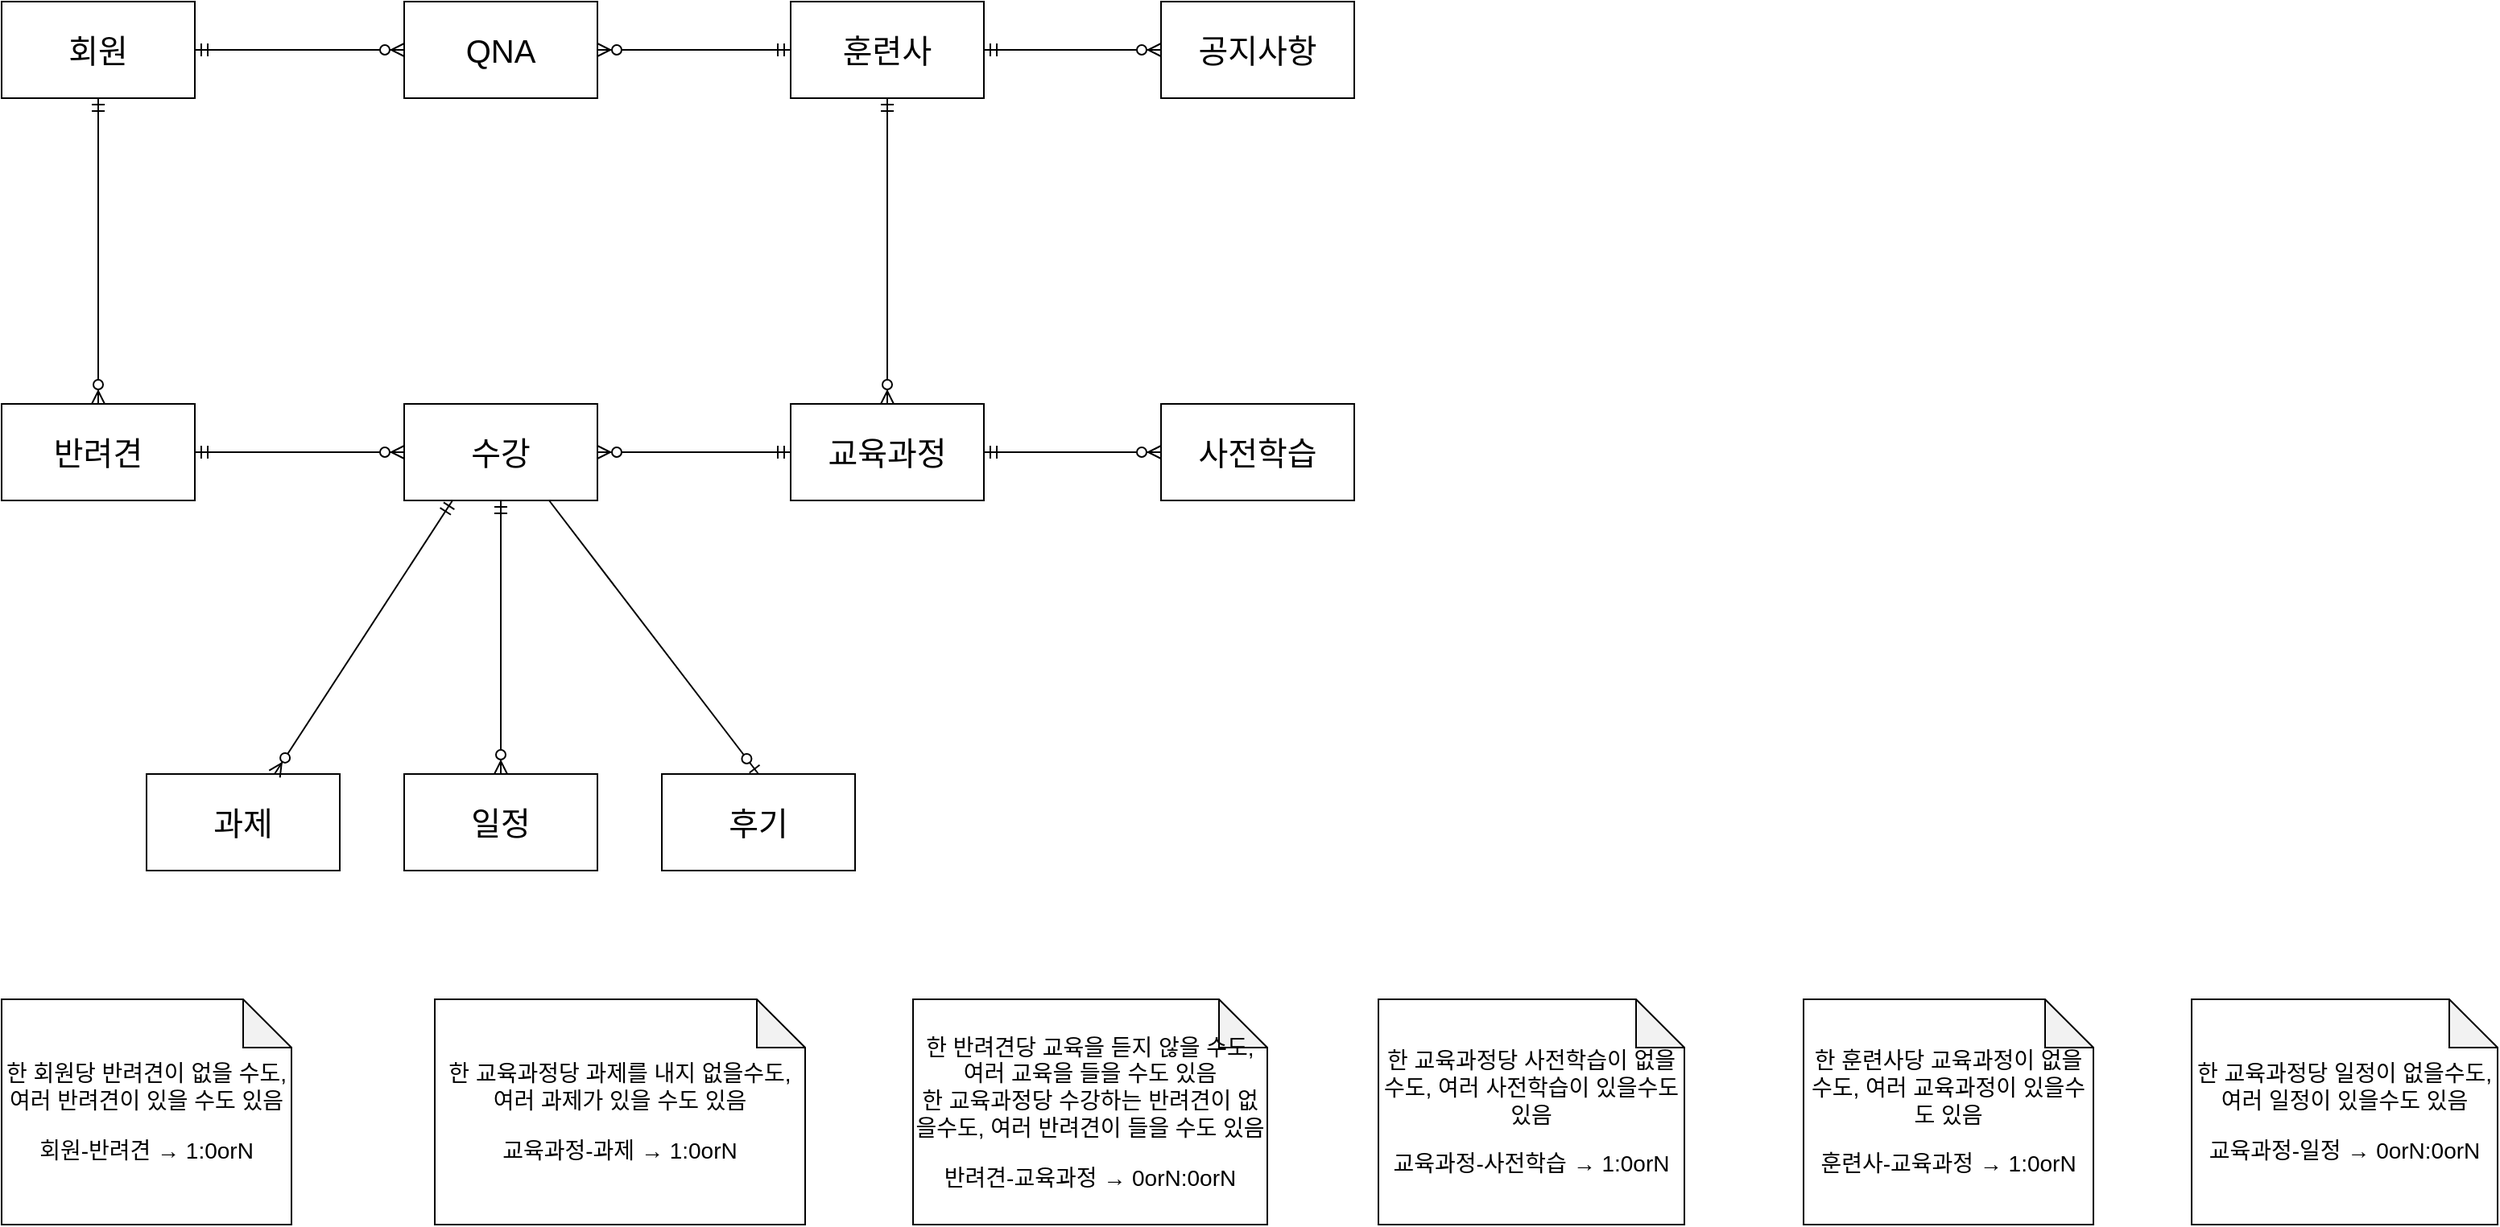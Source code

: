 <mxfile version="27.2.0">
  <diagram id="R2lEEEUBdFMjLlhIrx00" name="Page-1">
    <mxGraphModel grid="1" page="1" gridSize="10" guides="1" tooltips="1" connect="1" arrows="1" fold="1" pageScale="1" pageWidth="850" pageHeight="1100" math="0" shadow="0" extFonts="Permanent Marker^https://fonts.googleapis.com/css?family=Permanent+Marker">
      <root>
        <mxCell id="0" />
        <mxCell id="1" parent="0" />
        <mxCell id="C0zzthz2BNXIhy4phr6q-2" value="" style="group" connectable="0" vertex="1" parent="1">
          <mxGeometry x="-810" y="-440" width="1550" height="140" as="geometry" />
        </mxCell>
        <mxCell id="72rM4mF6JQVNHzhIrJ0m-15" value="&lt;p&gt;한 교육과정당 과제를 내지 없을수도, 여러 과제가 있을 수도 있음&lt;/p&gt;&lt;p&gt;교육과정-과제 → 1:0orN&lt;/p&gt;" style="shape=note;whiteSpace=wrap;html=1;backgroundOutline=1;darkOpacity=0.05;fontSize=14;" vertex="1" parent="C0zzthz2BNXIhy4phr6q-2">
          <mxGeometry x="269" width="230" height="140" as="geometry" />
        </mxCell>
        <mxCell id="72rM4mF6JQVNHzhIrJ0m-18" value="&lt;p&gt;한 반려견당 교육을 듣지 않을 수도, 여러 교육을 들을 수도 있음&lt;br&gt;한 교육과정당 수강하는 반려견이 없을수도, 여러 반려견이 들을 수도 있음&lt;/p&gt;&lt;p&gt;반려견-교육과정 →&amp;nbsp;&lt;span style=&quot;background-color: transparent; color: light-dark(rgb(0, 0, 0), rgb(255, 255, 255));&quot;&gt;0orN&lt;/span&gt;&lt;span style=&quot;background-color: transparent; color: light-dark(rgb(0, 0, 0), rgb(255, 255, 255));&quot;&gt;:0orN&lt;/span&gt;&lt;/p&gt;" style="shape=note;whiteSpace=wrap;html=1;backgroundOutline=1;darkOpacity=0.05;fontSize=14;" vertex="1" parent="C0zzthz2BNXIhy4phr6q-2">
          <mxGeometry x="566" width="220" height="140" as="geometry" />
        </mxCell>
        <mxCell id="72rM4mF6JQVNHzhIrJ0m-20" value="&lt;p&gt;한 회원당 반려견이 없을 수도, 여러 반려견이 있을 수도 있음&lt;/p&gt;&lt;p&gt;회원-반려견 → 1:0orN&lt;/p&gt;" style="shape=note;whiteSpace=wrap;html=1;backgroundOutline=1;darkOpacity=0.05;fontSize=14;" vertex="1" parent="C0zzthz2BNXIhy4phr6q-2">
          <mxGeometry width="180" height="140" as="geometry" />
        </mxCell>
        <mxCell id="f2GPkGOcdzGPrUjpqzGt-1" value="&lt;p&gt;한 훈련사당 교육과정이 없을수도, 여러 교육과정이 있을수도 있음&lt;/p&gt;&lt;p&gt;훈련사-교육과정 → 1:0orN&lt;/p&gt;" style="shape=note;whiteSpace=wrap;html=1;backgroundOutline=1;darkOpacity=0.05;fontSize=14;" vertex="1" parent="C0zzthz2BNXIhy4phr6q-2">
          <mxGeometry x="1119" width="180" height="140" as="geometry" />
        </mxCell>
        <mxCell id="f2GPkGOcdzGPrUjpqzGt-2" value="&lt;p&gt;한 교육과정당 사전학습이 없을수도, 여러 사전학습이 있을수도 있음&lt;/p&gt;&lt;p&gt;교육과정-사전학습 → 1:0orN&lt;/p&gt;" style="shape=note;whiteSpace=wrap;html=1;backgroundOutline=1;darkOpacity=0.05;fontSize=14;" vertex="1" parent="C0zzthz2BNXIhy4phr6q-2">
          <mxGeometry x="855" width="190" height="140" as="geometry" />
        </mxCell>
        <mxCell id="f2GPkGOcdzGPrUjpqzGt-3" value="&lt;p&gt;한 교육과정당 일정이 없을수도, 여러 일정이 있을수도 있음&lt;/p&gt;&lt;p&gt;교육과정-일정 →&amp;nbsp;&lt;span style=&quot;background-color: transparent; color: light-dark(rgb(0, 0, 0), rgb(255, 255, 255));&quot;&gt;0orN&lt;/span&gt;&lt;span style=&quot;background-color: transparent; color: light-dark(rgb(0, 0, 0), rgb(255, 255, 255));&quot;&gt;:0orN&lt;/span&gt;&lt;/p&gt;" style="shape=note;whiteSpace=wrap;html=1;backgroundOutline=1;darkOpacity=0.05;fontSize=14;" vertex="1" parent="C0zzthz2BNXIhy4phr6q-2">
          <mxGeometry x="1360" width="190" height="140" as="geometry" />
        </mxCell>
        <mxCell id="C0zzthz2BNXIhy4phr6q-3" value="" style="group" connectable="0" vertex="1" parent="1">
          <mxGeometry x="-810" y="-1060" width="840" height="540" as="geometry" />
        </mxCell>
        <mxCell id="72rM4mF6JQVNHzhIrJ0m-1" value="사전학습" style="rounded=0;whiteSpace=wrap;html=1;fontSize=20;" vertex="1" parent="C0zzthz2BNXIhy4phr6q-3">
          <mxGeometry x="720" y="250" width="120" height="60" as="geometry" />
        </mxCell>
        <mxCell id="72rM4mF6JQVNHzhIrJ0m-2" value="교육과정" style="rounded=0;whiteSpace=wrap;html=1;fontSize=20;" vertex="1" parent="C0zzthz2BNXIhy4phr6q-3">
          <mxGeometry x="490" y="250" width="120" height="60" as="geometry" />
        </mxCell>
        <mxCell id="72rM4mF6JQVNHzhIrJ0m-4" value="과제" style="rounded=0;whiteSpace=wrap;html=1;fontSize=20;" vertex="1" parent="C0zzthz2BNXIhy4phr6q-3">
          <mxGeometry x="90" y="480" width="120" height="60" as="geometry" />
        </mxCell>
        <mxCell id="72rM4mF6JQVNHzhIrJ0m-5" value="훈련사" style="rounded=0;whiteSpace=wrap;html=1;fontSize=20;" vertex="1" parent="C0zzthz2BNXIhy4phr6q-3">
          <mxGeometry x="490" width="120" height="60" as="geometry" />
        </mxCell>
        <mxCell id="72rM4mF6JQVNHzhIrJ0m-7" value="반려견" style="rounded=0;whiteSpace=wrap;html=1;fontSize=20;" vertex="1" parent="C0zzthz2BNXIhy4phr6q-3">
          <mxGeometry y="250" width="120" height="60" as="geometry" />
        </mxCell>
        <mxCell id="72rM4mF6JQVNHzhIrJ0m-8" value="회원" style="rounded=0;whiteSpace=wrap;html=1;fontSize=20;" vertex="1" parent="C0zzthz2BNXIhy4phr6q-3">
          <mxGeometry width="120" height="60" as="geometry" />
        </mxCell>
        <mxCell id="72rM4mF6JQVNHzhIrJ0m-11" value="" style="fontSize=12;html=1;endArrow=ERzeroToMany;startArrow=ERmandOne;rounded=0;exitX=0.5;exitY=1;exitDx=0;exitDy=0;" edge="1" parent="C0zzthz2BNXIhy4phr6q-3" source="72rM4mF6JQVNHzhIrJ0m-5" target="72rM4mF6JQVNHzhIrJ0m-2">
          <mxGeometry width="100" height="100" relative="1" as="geometry">
            <mxPoint x="510" y="30" as="sourcePoint" />
            <mxPoint x="610" y="-70" as="targetPoint" />
          </mxGeometry>
        </mxCell>
        <mxCell id="72rM4mF6JQVNHzhIrJ0m-12" value="" style="fontSize=12;html=1;endArrow=ERzeroToMany;startArrow=ERmandOne;rounded=0;exitX=1;exitY=0.5;exitDx=0;exitDy=0;" edge="1" parent="C0zzthz2BNXIhy4phr6q-3" source="72rM4mF6JQVNHzhIrJ0m-2" target="72rM4mF6JQVNHzhIrJ0m-1">
          <mxGeometry width="100" height="100" relative="1" as="geometry">
            <mxPoint x="580" y="80" as="sourcePoint" />
            <mxPoint x="730" y="80" as="targetPoint" />
          </mxGeometry>
        </mxCell>
        <mxCell id="72rM4mF6JQVNHzhIrJ0m-14" value="" style="fontSize=12;html=1;endArrow=ERzeroToMany;startArrow=ERmandOne;rounded=0;exitX=0.25;exitY=1;exitDx=0;exitDy=0;" edge="1" parent="C0zzthz2BNXIhy4phr6q-3" source="72rM4mF6JQVNHzhIrJ0m-44" target="72rM4mF6JQVNHzhIrJ0m-4">
          <mxGeometry width="100" height="100" relative="1" as="geometry">
            <mxPoint x="500" y="150" as="sourcePoint" />
            <mxPoint x="630" y="-60" as="targetPoint" />
          </mxGeometry>
        </mxCell>
        <mxCell id="72rM4mF6JQVNHzhIrJ0m-19" value="" style="fontSize=12;html=1;endArrow=ERzeroToMany;startArrow=ERmandOne;rounded=0;exitX=0.5;exitY=1;exitDx=0;exitDy=0;" edge="1" parent="C0zzthz2BNXIhy4phr6q-3" source="72rM4mF6JQVNHzhIrJ0m-8" target="72rM4mF6JQVNHzhIrJ0m-7">
          <mxGeometry width="100" height="100" relative="1" as="geometry">
            <mxPoint x="310" y="150" as="sourcePoint" />
            <mxPoint x="530" y="150" as="targetPoint" />
          </mxGeometry>
        </mxCell>
        <mxCell id="72rM4mF6JQVNHzhIrJ0m-40" value="일정" style="rounded=0;whiteSpace=wrap;html=1;fontSize=20;" vertex="1" parent="C0zzthz2BNXIhy4phr6q-3">
          <mxGeometry x="250" y="480" width="120" height="60" as="geometry" />
        </mxCell>
        <mxCell id="72rM4mF6JQVNHzhIrJ0m-42" value="" style="fontSize=12;html=1;endArrow=ERzeroToMany;startArrow=ERmandOne;rounded=0;exitX=0.5;exitY=1;exitDx=0;exitDy=0;entryX=0.5;entryY=0;entryDx=0;entryDy=0;" edge="1" parent="C0zzthz2BNXIhy4phr6q-3" source="72rM4mF6JQVNHzhIrJ0m-44" target="72rM4mF6JQVNHzhIrJ0m-40">
          <mxGeometry width="100" height="100" relative="1" as="geometry">
            <mxPoint x="710" y="470" as="sourcePoint" />
            <mxPoint x="810" y="710" as="targetPoint" />
          </mxGeometry>
        </mxCell>
        <mxCell id="72rM4mF6JQVNHzhIrJ0m-44" value="수강" style="rounded=0;whiteSpace=wrap;html=1;fontSize=20;" vertex="1" parent="C0zzthz2BNXIhy4phr6q-3">
          <mxGeometry x="250" y="250" width="120" height="60" as="geometry" />
        </mxCell>
        <mxCell id="72rM4mF6JQVNHzhIrJ0m-45" value="" style="fontSize=12;html=1;endArrow=ERzeroToMany;startArrow=ERmandOne;rounded=0;exitX=1;exitY=0.5;exitDx=0;exitDy=0;entryX=0;entryY=0.5;entryDx=0;entryDy=0;" edge="1" parent="C0zzthz2BNXIhy4phr6q-3" source="72rM4mF6JQVNHzhIrJ0m-7" target="72rM4mF6JQVNHzhIrJ0m-44">
          <mxGeometry width="100" height="100" relative="1" as="geometry">
            <mxPoint x="210" y="160" as="sourcePoint" />
            <mxPoint x="210" y="340" as="targetPoint" />
          </mxGeometry>
        </mxCell>
        <mxCell id="72rM4mF6JQVNHzhIrJ0m-46" value="" style="fontSize=12;html=1;endArrow=ERzeroToMany;startArrow=ERmandOne;rounded=0;exitX=0;exitY=0.5;exitDx=0;exitDy=0;entryX=1;entryY=0.5;entryDx=0;entryDy=0;" edge="1" parent="C0zzthz2BNXIhy4phr6q-3" source="72rM4mF6JQVNHzhIrJ0m-2" target="72rM4mF6JQVNHzhIrJ0m-44">
          <mxGeometry width="100" height="100" relative="1" as="geometry">
            <mxPoint x="380" y="290" as="sourcePoint" />
            <mxPoint x="475" y="430" as="targetPoint" />
          </mxGeometry>
        </mxCell>
        <mxCell id="72rM4mF6JQVNHzhIrJ0m-47" value="후기" style="rounded=0;whiteSpace=wrap;html=1;fontSize=20;" vertex="1" parent="C0zzthz2BNXIhy4phr6q-3">
          <mxGeometry x="410" y="480" width="120" height="60" as="geometry" />
        </mxCell>
        <mxCell id="72rM4mF6JQVNHzhIrJ0m-50" value="" style="fontSize=12;html=1;endArrow=ERzeroToOne;endFill=1;rounded=0;entryX=0.5;entryY=0;entryDx=0;entryDy=0;exitX=0.75;exitY=1;exitDx=0;exitDy=0;" edge="1" parent="C0zzthz2BNXIhy4phr6q-3" source="72rM4mF6JQVNHzhIrJ0m-44" target="72rM4mF6JQVNHzhIrJ0m-47">
          <mxGeometry width="100" height="100" relative="1" as="geometry">
            <mxPoint x="250" y="310" as="sourcePoint" />
            <mxPoint x="350" y="210" as="targetPoint" />
          </mxGeometry>
        </mxCell>
        <mxCell id="72rM4mF6JQVNHzhIrJ0m-51" value="공지사항" style="rounded=0;whiteSpace=wrap;html=1;fontSize=20;" vertex="1" parent="C0zzthz2BNXIhy4phr6q-3">
          <mxGeometry x="720" width="120" height="60" as="geometry" />
        </mxCell>
        <mxCell id="72rM4mF6JQVNHzhIrJ0m-52" value="" style="fontSize=12;html=1;endArrow=ERzeroToMany;startArrow=ERmandOne;rounded=0;exitX=1;exitY=0.5;exitDx=0;exitDy=0;" edge="1" parent="C0zzthz2BNXIhy4phr6q-3" source="72rM4mF6JQVNHzhIrJ0m-5" target="72rM4mF6JQVNHzhIrJ0m-51">
          <mxGeometry width="100" height="100" relative="1" as="geometry">
            <mxPoint x="620" y="40" as="sourcePoint" />
            <mxPoint x="730" y="40" as="targetPoint" />
          </mxGeometry>
        </mxCell>
        <mxCell id="72rM4mF6JQVNHzhIrJ0m-53" value="QNA" style="rounded=0;whiteSpace=wrap;html=1;fontSize=20;" vertex="1" parent="C0zzthz2BNXIhy4phr6q-3">
          <mxGeometry x="250" width="120" height="60" as="geometry" />
        </mxCell>
        <mxCell id="72rM4mF6JQVNHzhIrJ0m-54" value="" style="fontSize=12;html=1;endArrow=ERzeroToMany;startArrow=ERmandOne;rounded=0;exitX=1;exitY=0.5;exitDx=0;exitDy=0;entryX=0;entryY=0.5;entryDx=0;entryDy=0;" edge="1" parent="C0zzthz2BNXIhy4phr6q-3" source="72rM4mF6JQVNHzhIrJ0m-8" target="72rM4mF6JQVNHzhIrJ0m-53">
          <mxGeometry width="100" height="100" relative="1" as="geometry">
            <mxPoint x="60" y="120" as="sourcePoint" />
            <mxPoint x="60" y="310" as="targetPoint" />
          </mxGeometry>
        </mxCell>
        <mxCell id="72rM4mF6JQVNHzhIrJ0m-55" value="" style="fontSize=12;html=1;endArrow=ERzeroToMany;startArrow=ERmandOne;rounded=0;exitX=0;exitY=0.5;exitDx=0;exitDy=0;entryX=1;entryY=0.5;entryDx=0;entryDy=0;" edge="1" parent="C0zzthz2BNXIhy4phr6q-3" source="72rM4mF6JQVNHzhIrJ0m-5" target="72rM4mF6JQVNHzhIrJ0m-53">
          <mxGeometry width="100" height="100" relative="1" as="geometry">
            <mxPoint x="350" y="90" as="sourcePoint" />
            <mxPoint x="480" y="150" as="targetPoint" />
          </mxGeometry>
        </mxCell>
      </root>
    </mxGraphModel>
  </diagram>
</mxfile>
